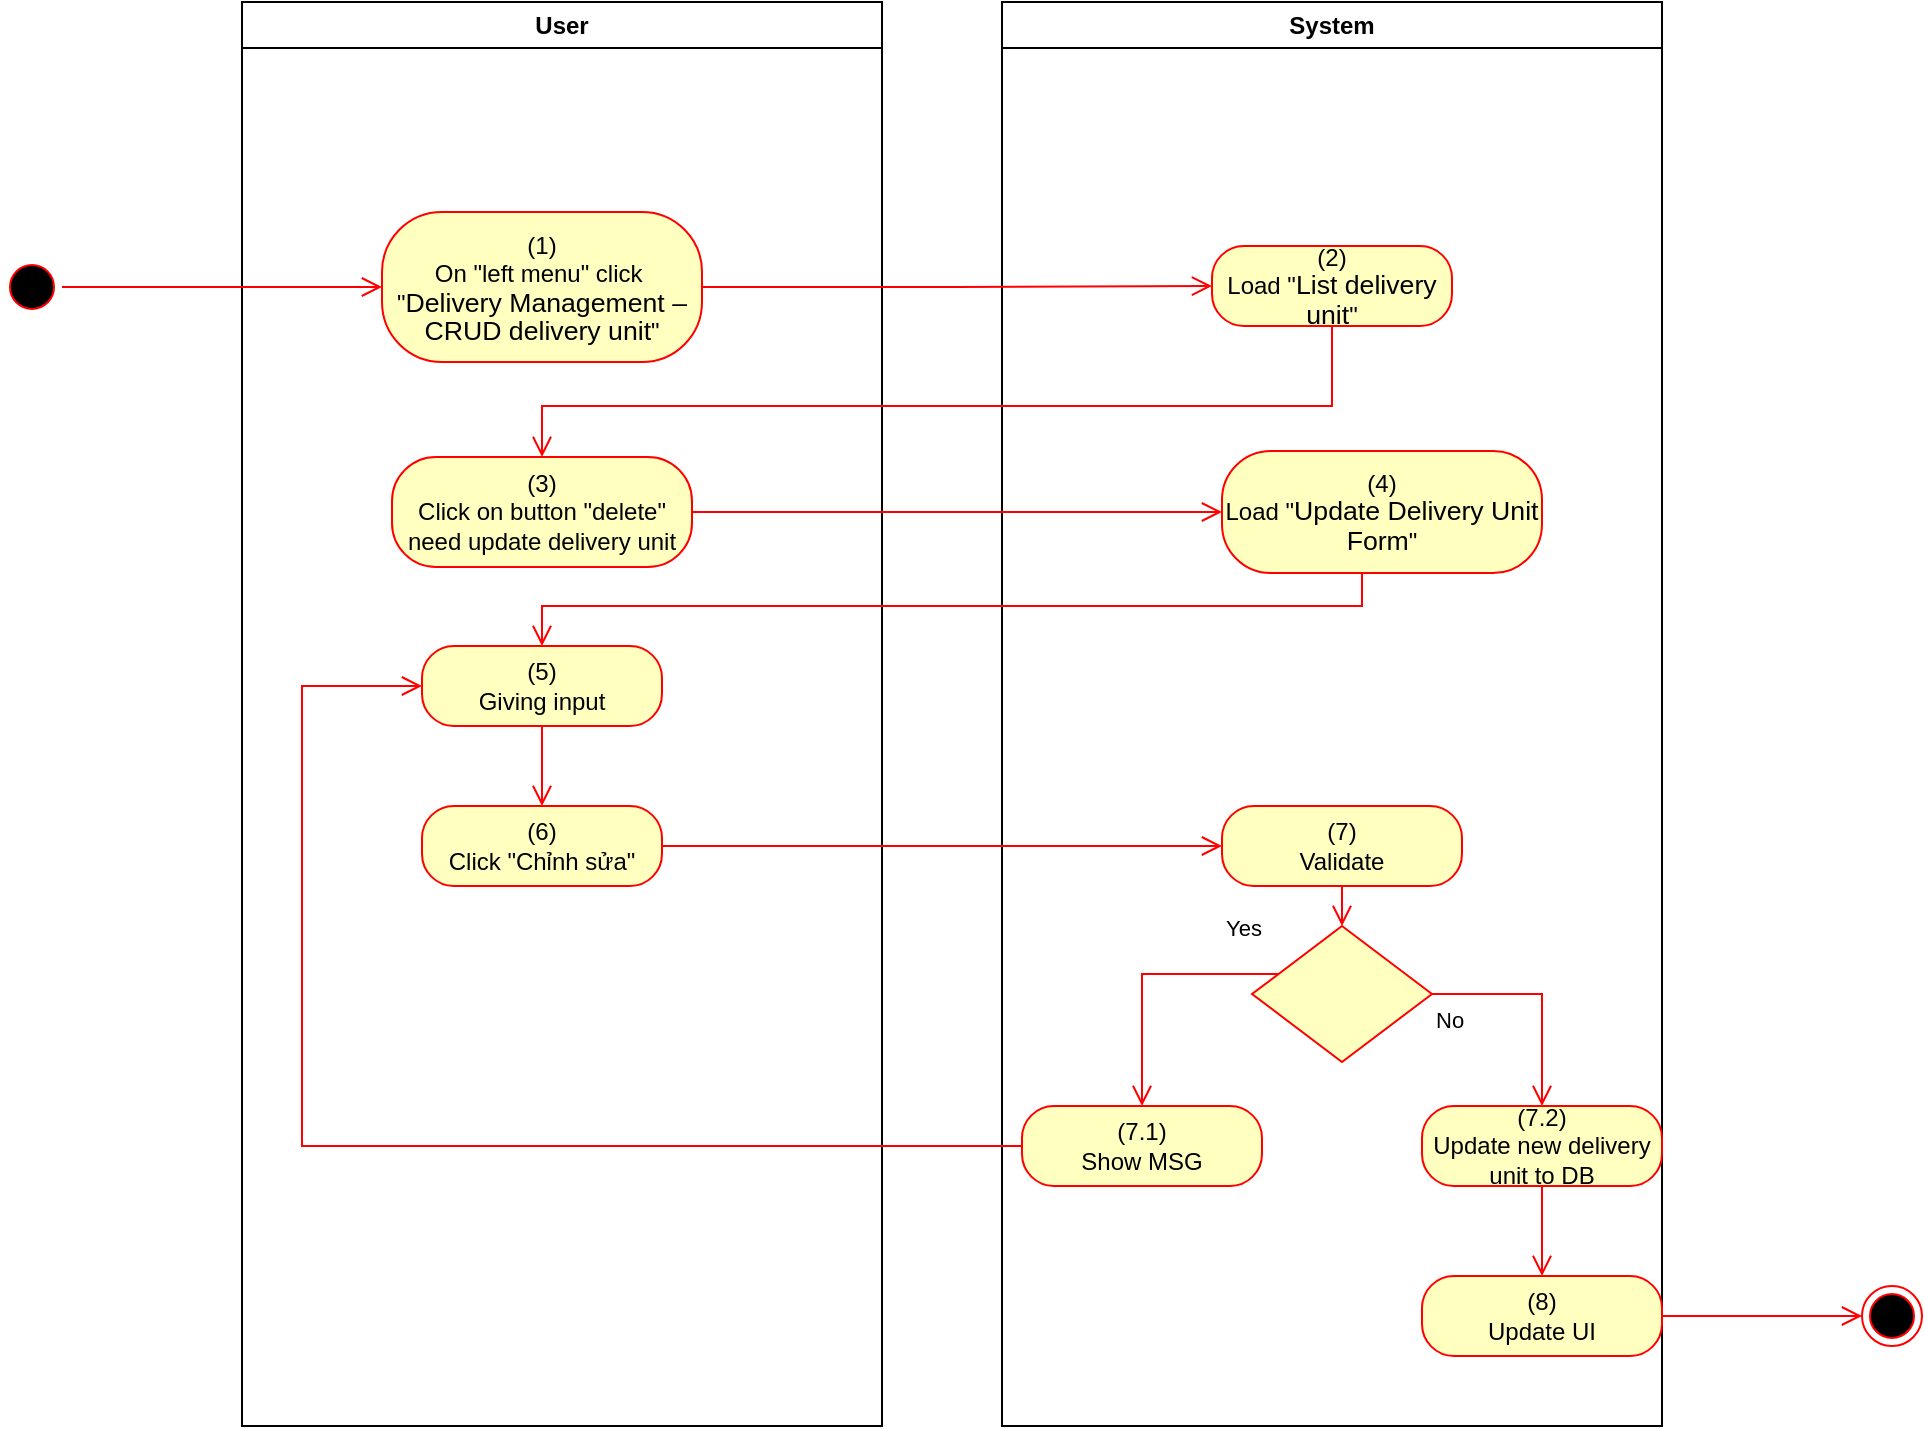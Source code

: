 <mxfile version="15.4.0" type="device"><diagram id="kJFPkTyFgTOtJEWqofib" name="Page-1"><mxGraphModel dx="1086" dy="806" grid="1" gridSize="10" guides="1" tooltips="1" connect="1" arrows="1" fold="1" page="1" pageScale="1" pageWidth="850" pageHeight="1100" math="0" shadow="0"><root><mxCell id="0"/><mxCell id="1" parent="0"/><mxCell id="8zpefpSMB_-duaN-4aZx-1" value="User" style="swimlane;whiteSpace=wrap" parent="1" vertex="1"><mxGeometry x="140" y="128" width="320" height="712" as="geometry"><mxRectangle x="120" y="128" width="60" height="23" as="alternateBounds"/></mxGeometry></mxCell><mxCell id="8zpefpSMB_-duaN-4aZx-2" value="&lt;span&gt;(1)&lt;/span&gt;&lt;br style=&quot;padding: 0px ; margin: 0px&quot;&gt;&lt;span&gt;On &quot;left menu&quot; click&amp;nbsp;&lt;/span&gt;&lt;br style=&quot;padding: 0px ; margin: 0px&quot;&gt;&lt;span&gt;&quot;&lt;/span&gt;&lt;span lang=&quot;EN-GB&quot; style=&quot;font-size: 10.0pt ; line-height: 107% ; font-family: &amp;#34;arial&amp;#34; , sans-serif&quot;&gt;Delivery Management –&lt;br/&gt;CRUD delivery unit&lt;/span&gt;&lt;span&gt;&quot;&lt;/span&gt;" style="rounded=1;whiteSpace=wrap;html=1;arcSize=40;fontColor=#000000;fillColor=#ffffc0;strokeColor=#ff0000;" parent="8zpefpSMB_-duaN-4aZx-1" vertex="1"><mxGeometry x="70" y="105" width="160" height="75" as="geometry"/></mxCell><mxCell id="8zpefpSMB_-duaN-4aZx-3" value="(3)&lt;br&gt;Click on button &quot;delete&quot; need update delivery unit" style="rounded=1;whiteSpace=wrap;html=1;arcSize=40;fontColor=#000000;fillColor=#ffffc0;strokeColor=#ff0000;" parent="8zpefpSMB_-duaN-4aZx-1" vertex="1"><mxGeometry x="75" y="227.5" width="150" height="55" as="geometry"/></mxCell><mxCell id="8zpefpSMB_-duaN-4aZx-4" value="(6)&lt;br&gt;Click &quot;Chỉnh sửa&quot;" style="rounded=1;whiteSpace=wrap;html=1;arcSize=40;fontColor=#000000;fillColor=#ffffc0;strokeColor=#ff0000;" parent="8zpefpSMB_-duaN-4aZx-1" vertex="1"><mxGeometry x="90" y="402" width="120" height="40" as="geometry"/></mxCell><mxCell id="8zpefpSMB_-duaN-4aZx-5" value="(5)&lt;br&gt;Giving input" style="rounded=1;whiteSpace=wrap;html=1;arcSize=40;fontColor=#000000;fillColor=#ffffc0;strokeColor=#ff0000;" parent="8zpefpSMB_-duaN-4aZx-1" vertex="1"><mxGeometry x="90" y="322" width="120" height="40" as="geometry"/></mxCell><mxCell id="8zpefpSMB_-duaN-4aZx-6" value="" style="edgeStyle=orthogonalEdgeStyle;html=1;verticalAlign=bottom;endArrow=open;endSize=8;strokeColor=#ff0000;rounded=0;entryX=0.5;entryY=0;entryDx=0;entryDy=0;" parent="8zpefpSMB_-duaN-4aZx-1" source="8zpefpSMB_-duaN-4aZx-5" target="8zpefpSMB_-duaN-4aZx-4" edge="1"><mxGeometry relative="1" as="geometry"><mxPoint x="330" y="402" as="targetPoint"/></mxGeometry></mxCell><mxCell id="8zpefpSMB_-duaN-4aZx-7" value="System" style="swimlane;whiteSpace=wrap;startSize=23;" parent="1" vertex="1"><mxGeometry x="520" y="128" width="330" height="712" as="geometry"/></mxCell><mxCell id="8zpefpSMB_-duaN-4aZx-8" value="(2)&lt;br&gt;Load &quot;&lt;span lang=&quot;EN-GB&quot; style=&quot;font-size: 10.0pt ; line-height: 107% ; font-family: &amp;#34;arial&amp;#34; , sans-serif&quot;&gt;List delivery unit&lt;/span&gt;&quot;" style="rounded=1;whiteSpace=wrap;html=1;arcSize=40;fontColor=#000000;fillColor=#ffffc0;strokeColor=#ff0000;" parent="8zpefpSMB_-duaN-4aZx-7" vertex="1"><mxGeometry x="105" y="122" width="120" height="40" as="geometry"/></mxCell><mxCell id="8zpefpSMB_-duaN-4aZx-9" value="(7)&lt;br&gt;Validate" style="rounded=1;whiteSpace=wrap;html=1;arcSize=40;fontColor=#000000;fillColor=#ffffc0;strokeColor=#ff0000;" parent="8zpefpSMB_-duaN-4aZx-7" vertex="1"><mxGeometry x="110" y="402" width="120" height="40" as="geometry"/></mxCell><mxCell id="8zpefpSMB_-duaN-4aZx-10" value="" style="edgeStyle=orthogonalEdgeStyle;html=1;verticalAlign=bottom;endArrow=open;endSize=8;strokeColor=#ff0000;rounded=0;entryX=0.5;entryY=0;entryDx=0;entryDy=0;" parent="8zpefpSMB_-duaN-4aZx-7" source="8zpefpSMB_-duaN-4aZx-9" target="8zpefpSMB_-duaN-4aZx-11" edge="1"><mxGeometry relative="1" as="geometry"><mxPoint x="165" y="442" as="targetPoint"/></mxGeometry></mxCell><mxCell id="8zpefpSMB_-duaN-4aZx-11" value="" style="rhombus;whiteSpace=wrap;html=1;fillColor=#ffffc0;strokeColor=#ff0000;" parent="8zpefpSMB_-duaN-4aZx-7" vertex="1"><mxGeometry x="125" y="462" width="90" height="68" as="geometry"/></mxCell><mxCell id="8zpefpSMB_-duaN-4aZx-12" value="No" style="edgeStyle=orthogonalEdgeStyle;html=1;align=left;verticalAlign=top;endArrow=open;endSize=8;strokeColor=#ff0000;rounded=0;exitX=1;exitY=0.5;exitDx=0;exitDy=0;" parent="8zpefpSMB_-duaN-4aZx-7" source="8zpefpSMB_-duaN-4aZx-11" target="8zpefpSMB_-duaN-4aZx-13" edge="1"><mxGeometry x="-1" relative="1" as="geometry"><mxPoint x="170" y="552" as="targetPoint"/></mxGeometry></mxCell><mxCell id="8zpefpSMB_-duaN-4aZx-13" value="(7.2)&lt;br&gt;Update new delivery unit to DB" style="rounded=1;whiteSpace=wrap;html=1;arcSize=40;fontColor=#000000;fillColor=#ffffc0;strokeColor=#ff0000;" parent="8zpefpSMB_-duaN-4aZx-7" vertex="1"><mxGeometry x="210" y="552" width="120" height="40" as="geometry"/></mxCell><mxCell id="8zpefpSMB_-duaN-4aZx-14" value="(8)&lt;br&gt;Update UI" style="rounded=1;whiteSpace=wrap;html=1;arcSize=40;fontColor=#000000;fillColor=#ffffc0;strokeColor=#ff0000;" parent="8zpefpSMB_-duaN-4aZx-7" vertex="1"><mxGeometry x="210" y="637" width="120" height="40" as="geometry"/></mxCell><mxCell id="8zpefpSMB_-duaN-4aZx-15" value="" style="edgeStyle=orthogonalEdgeStyle;html=1;verticalAlign=bottom;endArrow=open;endSize=8;strokeColor=#ff0000;rounded=0;exitX=0.5;exitY=1;exitDx=0;exitDy=0;entryX=0.5;entryY=0;entryDx=0;entryDy=0;" parent="8zpefpSMB_-duaN-4aZx-7" source="8zpefpSMB_-duaN-4aZx-13" target="8zpefpSMB_-duaN-4aZx-14" edge="1"><mxGeometry relative="1" as="geometry"><mxPoint x="170" y="642" as="targetPoint"/></mxGeometry></mxCell><mxCell id="8zpefpSMB_-duaN-4aZx-16" value="(7.1)&lt;br&gt;Show MSG" style="rounded=1;whiteSpace=wrap;html=1;arcSize=40;fontColor=#000000;fillColor=#ffffc0;strokeColor=#ff0000;" parent="8zpefpSMB_-duaN-4aZx-7" vertex="1"><mxGeometry x="10" y="552" width="120" height="40" as="geometry"/></mxCell><mxCell id="8zpefpSMB_-duaN-4aZx-17" value="Yes" style="edgeStyle=orthogonalEdgeStyle;html=1;align=left;verticalAlign=bottom;endArrow=open;endSize=8;strokeColor=#ff0000;rounded=0;entryX=0.5;entryY=0;entryDx=0;entryDy=0;" parent="8zpefpSMB_-duaN-4aZx-7" source="8zpefpSMB_-duaN-4aZx-11" target="8zpefpSMB_-duaN-4aZx-16" edge="1"><mxGeometry x="-0.579" y="-14" relative="1" as="geometry"><mxPoint x="70" y="552" as="targetPoint"/><Array as="points"><mxPoint x="70" y="486"/></Array><mxPoint as="offset"/></mxGeometry></mxCell><mxCell id="8zpefpSMB_-duaN-4aZx-18" value="(4)&lt;br&gt;Load &quot;&lt;span lang=&quot;EN-GB&quot; style=&quot;font-size: 10.0pt ; line-height: 107% ; font-family: &amp;#34;arial&amp;#34; , sans-serif&quot;&gt;Update Delivery Unit&lt;br/&gt;Form&lt;/span&gt;&quot;" style="rounded=1;whiteSpace=wrap;html=1;arcSize=40;fontColor=#000000;fillColor=#ffffc0;strokeColor=#ff0000;" parent="8zpefpSMB_-duaN-4aZx-7" vertex="1"><mxGeometry x="110" y="224.5" width="160" height="61" as="geometry"/></mxCell><mxCell id="8zpefpSMB_-duaN-4aZx-19" value="" style="ellipse;html=1;shape=startState;fillColor=#000000;strokeColor=#ff0000;" parent="1" vertex="1"><mxGeometry x="20" y="255.5" width="30" height="30" as="geometry"/></mxCell><mxCell id="8zpefpSMB_-duaN-4aZx-20" value="" style="edgeStyle=orthogonalEdgeStyle;html=1;verticalAlign=bottom;endArrow=open;endSize=8;strokeColor=#ff0000;rounded=0;entryX=0;entryY=0.5;entryDx=0;entryDy=0;" parent="1" source="8zpefpSMB_-duaN-4aZx-19" target="8zpefpSMB_-duaN-4aZx-2" edge="1"><mxGeometry relative="1" as="geometry"><mxPoint x="200" y="253" as="targetPoint"/></mxGeometry></mxCell><mxCell id="8zpefpSMB_-duaN-4aZx-21" value="" style="edgeStyle=orthogonalEdgeStyle;html=1;verticalAlign=bottom;endArrow=open;endSize=8;strokeColor=#ff0000;rounded=0;entryX=0;entryY=0.5;entryDx=0;entryDy=0;" parent="1" source="8zpefpSMB_-duaN-4aZx-2" target="8zpefpSMB_-duaN-4aZx-8" edge="1"><mxGeometry relative="1" as="geometry"><mxPoint x="600" y="271" as="targetPoint"/></mxGeometry></mxCell><mxCell id="8zpefpSMB_-duaN-4aZx-22" value="" style="edgeStyle=orthogonalEdgeStyle;html=1;verticalAlign=bottom;endArrow=open;endSize=8;strokeColor=#ff0000;rounded=0;entryX=0.5;entryY=0;entryDx=0;entryDy=0;" parent="1" source="8zpefpSMB_-duaN-4aZx-8" target="8zpefpSMB_-duaN-4aZx-3" edge="1"><mxGeometry relative="1" as="geometry"><mxPoint x="685" y="350" as="targetPoint"/><Array as="points"><mxPoint x="685" y="330"/><mxPoint x="290" y="330"/></Array></mxGeometry></mxCell><mxCell id="8zpefpSMB_-duaN-4aZx-23" value="" style="edgeStyle=orthogonalEdgeStyle;html=1;verticalAlign=bottom;endArrow=open;endSize=8;strokeColor=#ff0000;rounded=0;entryX=0;entryY=0.5;entryDx=0;entryDy=0;" parent="1" source="8zpefpSMB_-duaN-4aZx-4" target="8zpefpSMB_-duaN-4aZx-9" edge="1"><mxGeometry relative="1" as="geometry"><mxPoint x="280" y="570" as="targetPoint"/></mxGeometry></mxCell><mxCell id="8zpefpSMB_-duaN-4aZx-24" value="" style="ellipse;html=1;shape=endState;fillColor=#000000;strokeColor=#ff0000;" parent="1" vertex="1"><mxGeometry x="950" y="770" width="30" height="30" as="geometry"/></mxCell><mxCell id="8zpefpSMB_-duaN-4aZx-25" value="" style="edgeStyle=orthogonalEdgeStyle;html=1;verticalAlign=bottom;endArrow=open;endSize=8;strokeColor=#ff0000;rounded=0;exitX=1;exitY=0.5;exitDx=0;exitDy=0;entryX=0;entryY=0.5;entryDx=0;entryDy=0;" parent="1" source="8zpefpSMB_-duaN-4aZx-14" target="8zpefpSMB_-duaN-4aZx-24" edge="1"><mxGeometry relative="1" as="geometry"><mxPoint x="820" y="760" as="targetPoint"/><mxPoint x="820" y="700" as="sourcePoint"/></mxGeometry></mxCell><mxCell id="8zpefpSMB_-duaN-4aZx-26" value="" style="edgeStyle=orthogonalEdgeStyle;html=1;verticalAlign=bottom;endArrow=open;endSize=8;strokeColor=#ff0000;rounded=0;entryX=0;entryY=0.5;entryDx=0;entryDy=0;" parent="1" source="8zpefpSMB_-duaN-4aZx-16" target="8zpefpSMB_-duaN-4aZx-5" edge="1"><mxGeometry relative="1" as="geometry"><mxPoint x="590" y="780" as="targetPoint"/><Array as="points"><mxPoint x="170" y="700"/><mxPoint x="170" y="470"/></Array></mxGeometry></mxCell><mxCell id="8zpefpSMB_-duaN-4aZx-27" value="" style="edgeStyle=orthogonalEdgeStyle;html=1;verticalAlign=bottom;endArrow=open;endSize=8;strokeColor=#ff0000;rounded=0;entryX=0;entryY=0.5;entryDx=0;entryDy=0;" parent="1" source="8zpefpSMB_-duaN-4aZx-3" target="8zpefpSMB_-duaN-4aZx-18" edge="1"><mxGeometry relative="1" as="geometry"><mxPoint x="280" y="463" as="targetPoint"/></mxGeometry></mxCell><mxCell id="8zpefpSMB_-duaN-4aZx-28" value="" style="edgeStyle=orthogonalEdgeStyle;html=1;verticalAlign=bottom;endArrow=open;endSize=8;strokeColor=#ff0000;rounded=0;entryX=0.5;entryY=0;entryDx=0;entryDy=0;" parent="1" source="8zpefpSMB_-duaN-4aZx-18" target="8zpefpSMB_-duaN-4aZx-5" edge="1"><mxGeometry relative="1" as="geometry"><mxPoint x="690" y="460" as="targetPoint"/><Array as="points"><mxPoint x="700" y="430"/><mxPoint x="290" y="430"/></Array></mxGeometry></mxCell></root></mxGraphModel></diagram></mxfile>